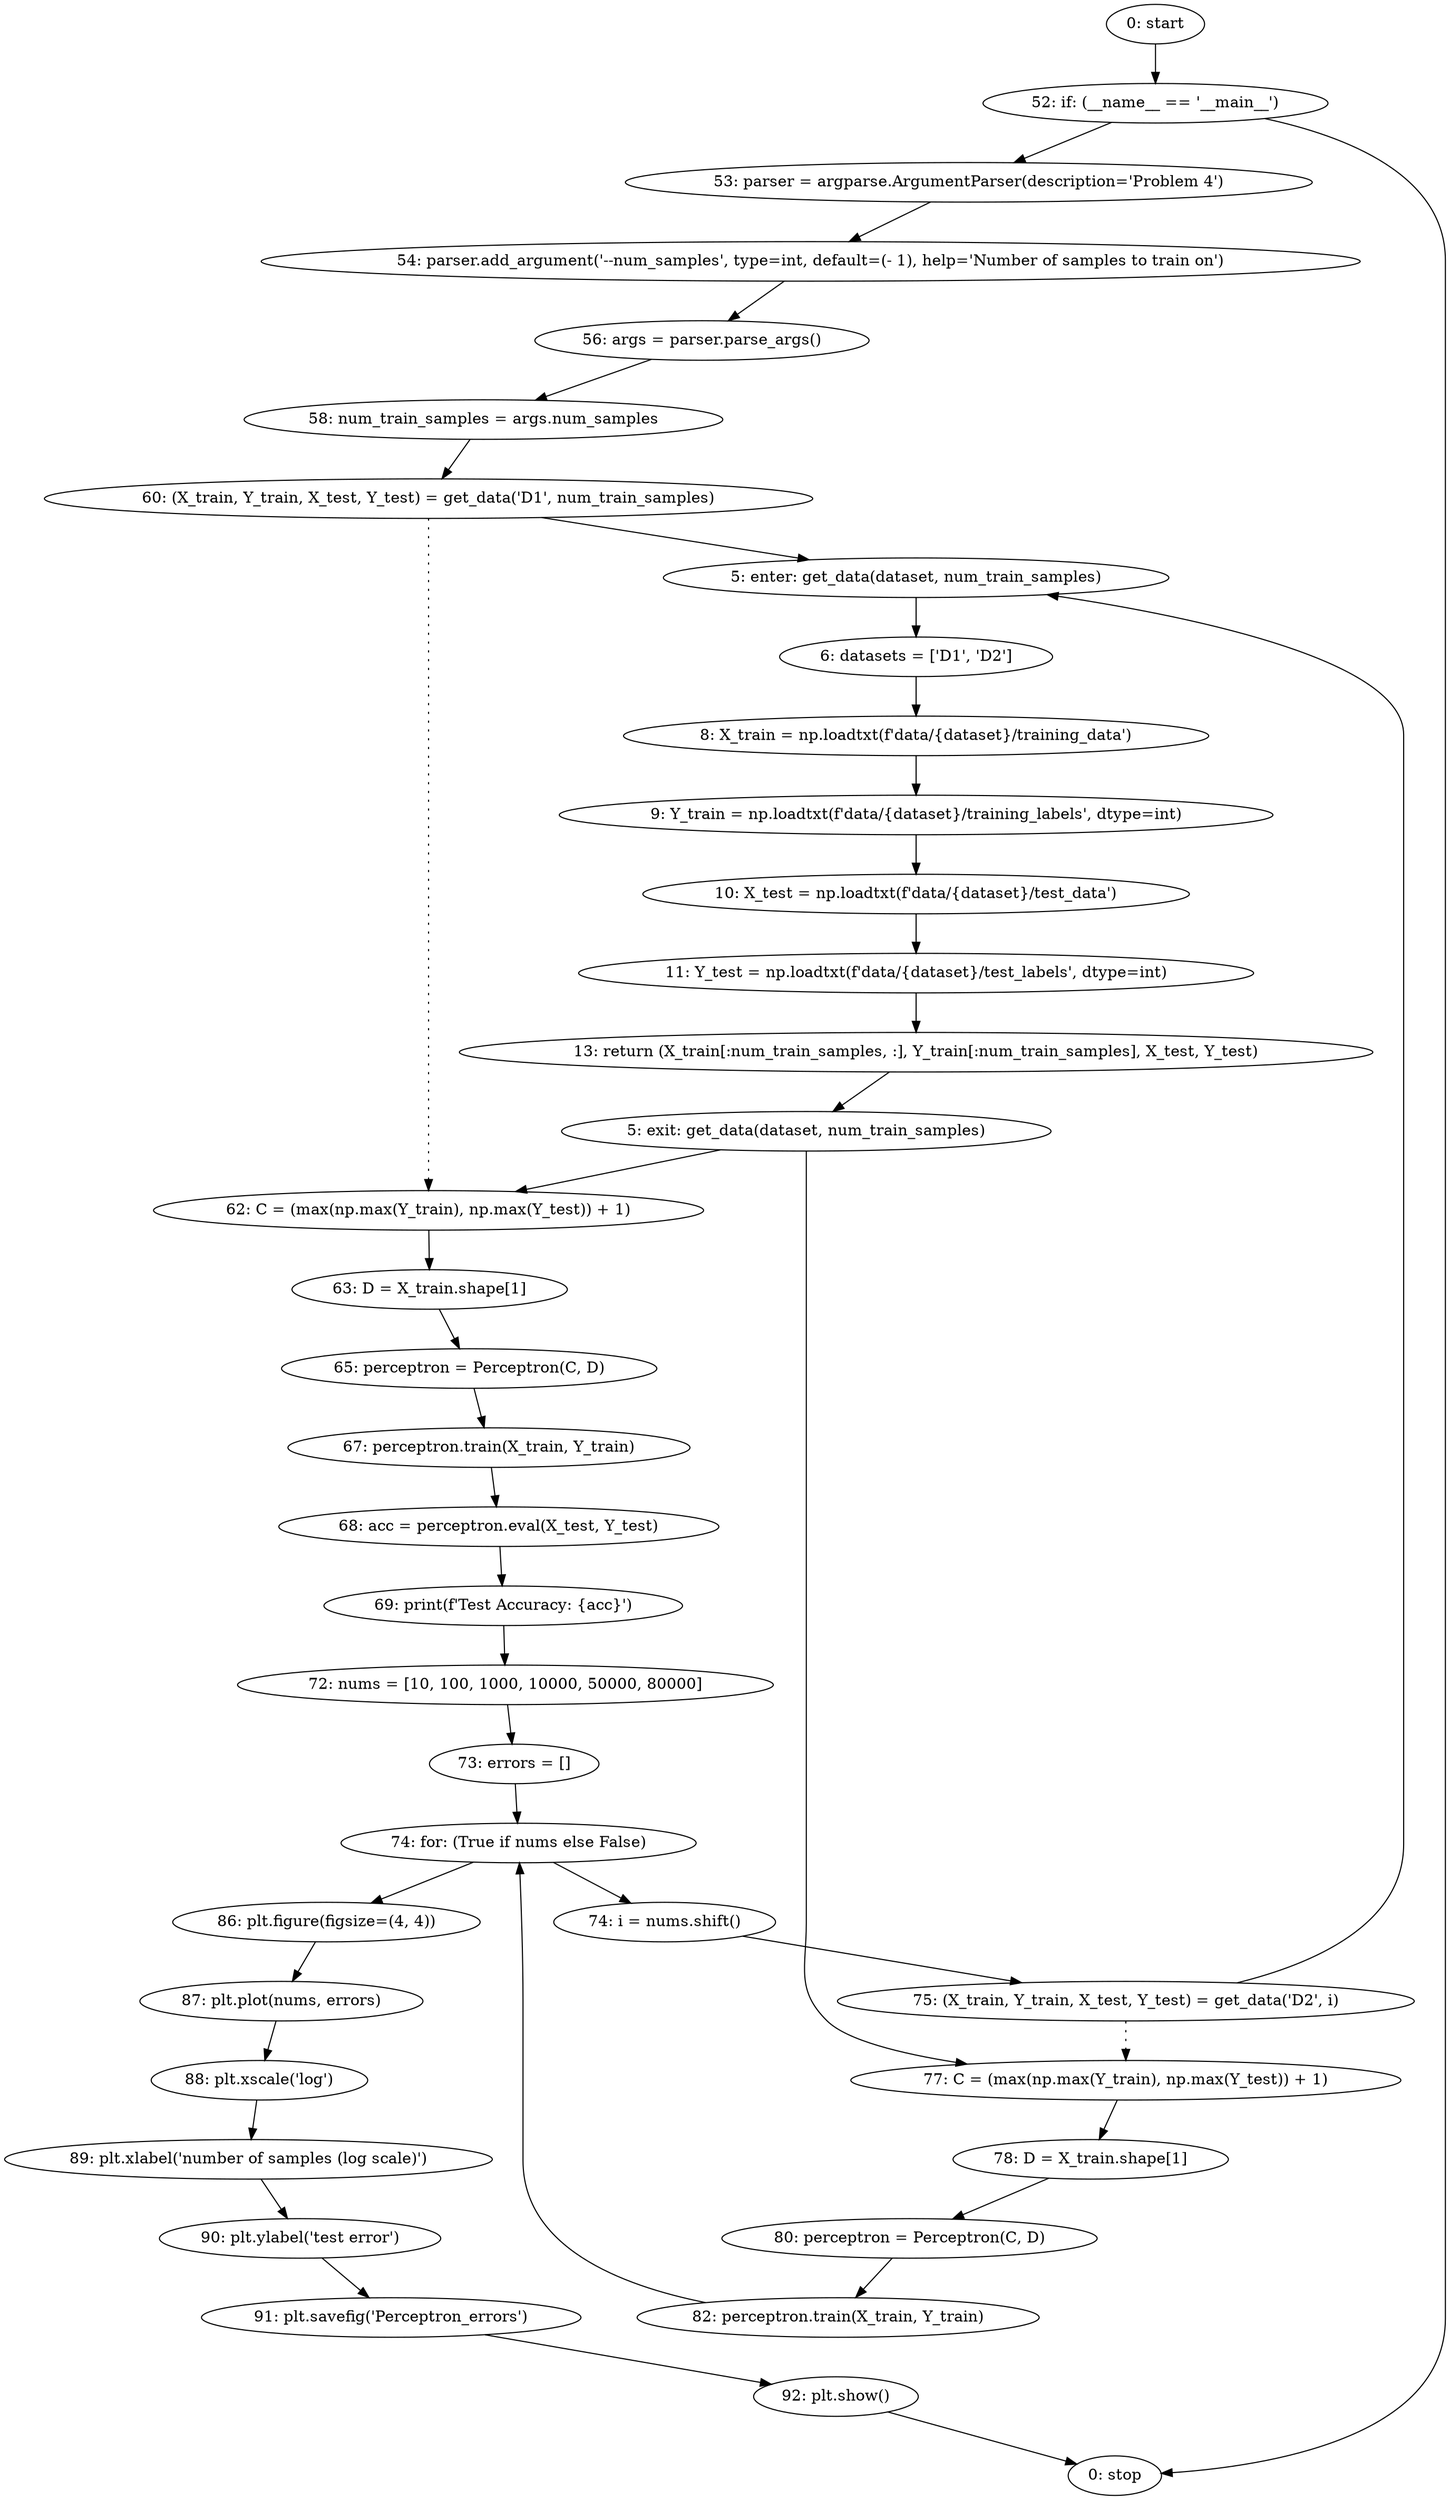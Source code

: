 strict digraph "" {
	node [label="\N"];
	0	 [label="0: start"];
	9	 [label="52: if: (__name__ == '__main__')"];
	0 -> 9;
	10	 [label="53: parser = argparse.ArgumentParser(description='Problem 4')"];
	9 -> 10;
	37	 [label="0: stop"];
	9 -> 37;
	1	 [label="5: enter: get_data(dataset, num_train_samples)"];
	3	 [label="6: datasets = ['D1', 'D2']"];
	1 -> 3;
	4	 [label="8: X_train = np.loadtxt(f'data/{dataset}/training_data')"];
	3 -> 4;
	14	 [label="60: (X_train, Y_train, X_test, Y_test) = get_data('D1', num_train_samples)"];
	14 -> 1;
	15	 [label="62: C = (max(np.max(Y_train), np.max(Y_test)) + 1)"];
	14 -> 15	 [style=dotted,
		weight=100];
	16	 [label="63: D = X_train.shape[1]"];
	15 -> 16;
	25	 [label="75: (X_train, Y_train, X_test, Y_test) = get_data('D2', i)"];
	25 -> 1;
	26	 [label="77: C = (max(np.max(Y_train), np.max(Y_test)) + 1)"];
	25 -> 26	 [style=dotted,
		weight=100];
	27	 [label="78: D = X_train.shape[1]"];
	26 -> 27;
	2	 [label="5: exit: get_data(dataset, num_train_samples)"];
	2 -> 15;
	2 -> 26;
	8	 [label="13: return (X_train[:num_train_samples, :], Y_train[:num_train_samples], X_test, Y_test)"];
	8 -> 2;
	5	 [label="9: Y_train = np.loadtxt(f'data/{dataset}/training_labels', dtype=int)"];
	4 -> 5;
	6	 [label="10: X_test = np.loadtxt(f'data/{dataset}/test_data')"];
	5 -> 6;
	7	 [label="11: Y_test = np.loadtxt(f'data/{dataset}/test_labels', dtype=int)"];
	6 -> 7;
	7 -> 8;
	11	 [label="54: parser.add_argument('--num_samples', type=int, default=(- 1), help='Number of samples to train on')"];
	10 -> 11;
	12	 [label="56: args = parser.parse_args()"];
	11 -> 12;
	13	 [label="58: num_train_samples = args.num_samples"];
	12 -> 13;
	13 -> 14;
	17	 [label="65: perceptron = Perceptron(C, D)"];
	16 -> 17;
	18	 [label="67: perceptron.train(X_train, Y_train)"];
	17 -> 18;
	19	 [label="68: acc = perceptron.eval(X_test, Y_test)"];
	18 -> 19;
	20	 [label="69: print(f'Test Accuracy: {acc}')"];
	19 -> 20;
	21	 [label="72: nums = [10, 100, 1000, 10000, 50000, 80000]"];
	20 -> 21;
	22	 [label="73: errors = []"];
	21 -> 22;
	23	 [label="74: for: (True if nums else False)"];
	22 -> 23;
	24	 [label="74: i = nums.shift()"];
	23 -> 24;
	30	 [label="86: plt.figure(figsize=(4, 4))"];
	23 -> 30;
	24 -> 25;
	31	 [label="87: plt.plot(nums, errors)"];
	30 -> 31;
	29	 [label="82: perceptron.train(X_train, Y_train)"];
	29 -> 23;
	28	 [label="80: perceptron = Perceptron(C, D)"];
	27 -> 28;
	28 -> 29;
	32	 [label="88: plt.xscale('log')"];
	31 -> 32;
	33	 [label="89: plt.xlabel('number of samples (log scale)')"];
	32 -> 33;
	34	 [label="90: plt.ylabel('test error')"];
	33 -> 34;
	35	 [label="91: plt.savefig('Perceptron_errors')"];
	34 -> 35;
	36	 [label="92: plt.show()"];
	35 -> 36;
	36 -> 37;
}

